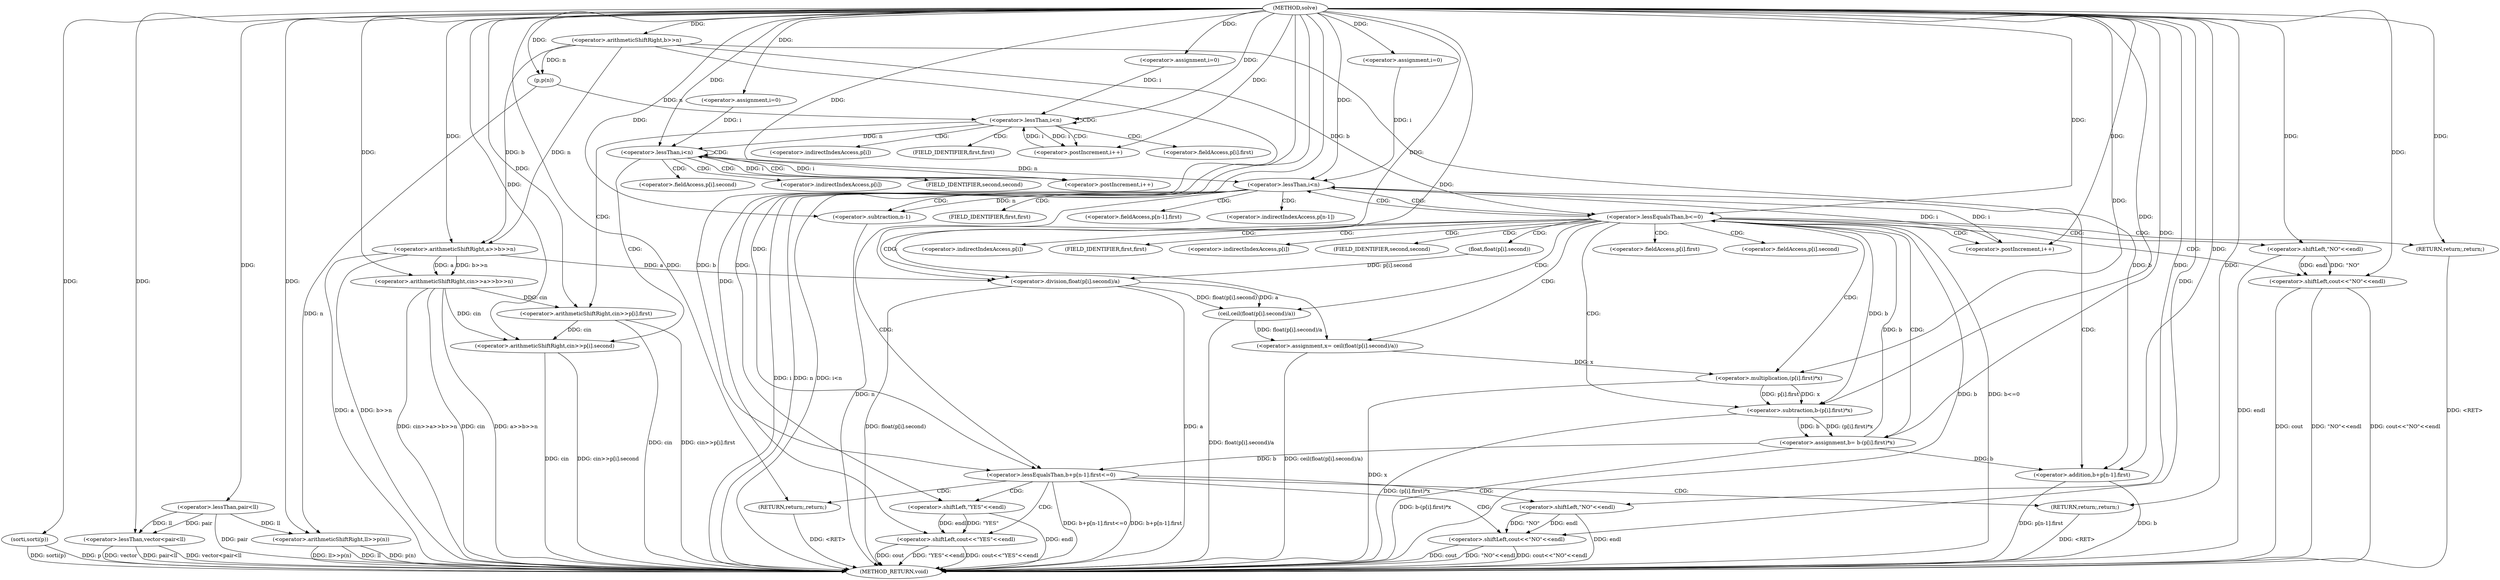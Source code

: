 digraph "solve" {  
"1000103" [label = "(METHOD,solve)" ]
"1000235" [label = "(METHOD_RETURN,void)" ]
"1000108" [label = "(<operator>.arithmeticShiftRight,cin>>a>>b>>n)" ]
"1000161" [label = "(sorti,sorti(p))" ]
"1000116" [label = "(<operator>.lessThan,vector<pair<ll)" ]
"1000121" [label = "(<operator>.arithmeticShiftRight,ll>>p(n))" ]
"1000127" [label = "(<operator>.assignment,i=0)" ]
"1000130" [label = "(<operator>.lessThan,i<n)" ]
"1000133" [label = "(<operator>.postIncrement,i++)" ]
"1000145" [label = "(<operator>.assignment,i=0)" ]
"1000148" [label = "(<operator>.lessThan,i<n)" ]
"1000151" [label = "(<operator>.postIncrement,i++)" ]
"1000165" [label = "(<operator>.assignment,i=0)" ]
"1000168" [label = "(<operator>.lessThan,i<n)" ]
"1000171" [label = "(<operator>.postIncrement,i++)" ]
"1000209" [label = "(<operator>.lessEqualsThan,b+p[n-1].first<=0)" ]
"1000110" [label = "(<operator>.arithmeticShiftRight,a>>b>>n)" ]
"1000136" [label = "(<operator>.arithmeticShiftRight,cin>>p[i].first)" ]
"1000154" [label = "(<operator>.arithmeticShiftRight,cin>>p[i].second)" ]
"1000186" [label = "(<operator>.assignment,x= ceil(float(p[i].second)/a))" ]
"1000197" [label = "(<operator>.assignment,b= b-(p[i].first)*x)" ]
"1000221" [label = "(<operator>.shiftLeft,cout<<\"NO\"<<endl)" ]
"1000226" [label = "(RETURN,return;,return;)" ]
"1000112" [label = "(<operator>.arithmeticShiftRight,b>>n)" ]
"1000118" [label = "(<operator>.lessThan,pair<ll)" ]
"1000123" [label = "(p,p(n))" ]
"1000175" [label = "(<operator>.lessEqualsThan,b<=0)" ]
"1000210" [label = "(<operator>.addition,b+p[n-1].first)" ]
"1000229" [label = "(<operator>.shiftLeft,cout<<\"YES\"<<endl)" ]
"1000234" [label = "(RETURN,return;,return;)" ]
"1000179" [label = "(<operator>.shiftLeft,cout<<\"NO\"<<endl)" ]
"1000184" [label = "(RETURN,return;,return;)" ]
"1000188" [label = "(ceil,ceil(float(p[i].second)/a))" ]
"1000199" [label = "(<operator>.subtraction,b-(p[i].first)*x)" ]
"1000223" [label = "(<operator>.shiftLeft,\"NO\"<<endl)" ]
"1000189" [label = "(<operator>.division,float(p[i].second)/a)" ]
"1000201" [label = "(<operator>.multiplication,(p[i].first)*x)" ]
"1000231" [label = "(<operator>.shiftLeft,\"YES\"<<endl)" ]
"1000181" [label = "(<operator>.shiftLeft,\"NO\"<<endl)" ]
"1000190" [label = "(float,float(p[i].second))" ]
"1000215" [label = "(<operator>.subtraction,n-1)" ]
"1000138" [label = "(<operator>.fieldAccess,p[i].first)" ]
"1000156" [label = "(<operator>.fieldAccess,p[i].second)" ]
"1000212" [label = "(<operator>.fieldAccess,p[n-1].first)" ]
"1000139" [label = "(<operator>.indirectIndexAccess,p[i])" ]
"1000142" [label = "(FIELD_IDENTIFIER,first,first)" ]
"1000157" [label = "(<operator>.indirectIndexAccess,p[i])" ]
"1000160" [label = "(FIELD_IDENTIFIER,second,second)" ]
"1000213" [label = "(<operator>.indirectIndexAccess,p[n-1])" ]
"1000218" [label = "(FIELD_IDENTIFIER,first,first)" ]
"1000202" [label = "(<operator>.fieldAccess,p[i].first)" ]
"1000191" [label = "(<operator>.fieldAccess,p[i].second)" ]
"1000203" [label = "(<operator>.indirectIndexAccess,p[i])" ]
"1000206" [label = "(FIELD_IDENTIFIER,first,first)" ]
"1000192" [label = "(<operator>.indirectIndexAccess,p[i])" ]
"1000195" [label = "(FIELD_IDENTIFIER,second,second)" ]
  "1000234" -> "1000235"  [ label = "DDG: <RET>"] 
  "1000184" -> "1000235"  [ label = "DDG: <RET>"] 
  "1000226" -> "1000235"  [ label = "DDG: <RET>"] 
  "1000108" -> "1000235"  [ label = "DDG: cin"] 
  "1000110" -> "1000235"  [ label = "DDG: a"] 
  "1000110" -> "1000235"  [ label = "DDG: b>>n"] 
  "1000108" -> "1000235"  [ label = "DDG: a>>b>>n"] 
  "1000108" -> "1000235"  [ label = "DDG: cin>>a>>b>>n"] 
  "1000116" -> "1000235"  [ label = "DDG: pair<ll"] 
  "1000116" -> "1000235"  [ label = "DDG: vector<pair<ll"] 
  "1000121" -> "1000235"  [ label = "DDG: ll"] 
  "1000121" -> "1000235"  [ label = "DDG: p(n)"] 
  "1000121" -> "1000235"  [ label = "DDG: ll>>p(n)"] 
  "1000161" -> "1000235"  [ label = "DDG: p"] 
  "1000161" -> "1000235"  [ label = "DDG: sorti(p)"] 
  "1000168" -> "1000235"  [ label = "DDG: i"] 
  "1000168" -> "1000235"  [ label = "DDG: n"] 
  "1000168" -> "1000235"  [ label = "DDG: i<n"] 
  "1000210" -> "1000235"  [ label = "DDG: b"] 
  "1000215" -> "1000235"  [ label = "DDG: n"] 
  "1000210" -> "1000235"  [ label = "DDG: p[n-1].first"] 
  "1000209" -> "1000235"  [ label = "DDG: b+p[n-1].first"] 
  "1000209" -> "1000235"  [ label = "DDG: b+p[n-1].first<=0"] 
  "1000229" -> "1000235"  [ label = "DDG: cout"] 
  "1000231" -> "1000235"  [ label = "DDG: endl"] 
  "1000229" -> "1000235"  [ label = "DDG: \"YES\"<<endl"] 
  "1000229" -> "1000235"  [ label = "DDG: cout<<\"YES\"<<endl"] 
  "1000221" -> "1000235"  [ label = "DDG: cout"] 
  "1000223" -> "1000235"  [ label = "DDG: endl"] 
  "1000221" -> "1000235"  [ label = "DDG: \"NO\"<<endl"] 
  "1000221" -> "1000235"  [ label = "DDG: cout<<\"NO\"<<endl"] 
  "1000175" -> "1000235"  [ label = "DDG: b"] 
  "1000175" -> "1000235"  [ label = "DDG: b<=0"] 
  "1000189" -> "1000235"  [ label = "DDG: float(p[i].second)"] 
  "1000189" -> "1000235"  [ label = "DDG: a"] 
  "1000188" -> "1000235"  [ label = "DDG: float(p[i].second)/a"] 
  "1000186" -> "1000235"  [ label = "DDG: ceil(float(p[i].second)/a)"] 
  "1000201" -> "1000235"  [ label = "DDG: x"] 
  "1000199" -> "1000235"  [ label = "DDG: (p[i].first)*x"] 
  "1000197" -> "1000235"  [ label = "DDG: b-(p[i].first)*x"] 
  "1000179" -> "1000235"  [ label = "DDG: cout"] 
  "1000181" -> "1000235"  [ label = "DDG: endl"] 
  "1000179" -> "1000235"  [ label = "DDG: \"NO\"<<endl"] 
  "1000179" -> "1000235"  [ label = "DDG: cout<<\"NO\"<<endl"] 
  "1000154" -> "1000235"  [ label = "DDG: cin"] 
  "1000154" -> "1000235"  [ label = "DDG: cin>>p[i].second"] 
  "1000136" -> "1000235"  [ label = "DDG: cin"] 
  "1000136" -> "1000235"  [ label = "DDG: cin>>p[i].first"] 
  "1000116" -> "1000235"  [ label = "DDG: vector"] 
  "1000118" -> "1000235"  [ label = "DDG: pair"] 
  "1000103" -> "1000108"  [ label = "DDG: "] 
  "1000110" -> "1000108"  [ label = "DDG: b>>n"] 
  "1000110" -> "1000108"  [ label = "DDG: a"] 
  "1000103" -> "1000127"  [ label = "DDG: "] 
  "1000103" -> "1000145"  [ label = "DDG: "] 
  "1000103" -> "1000161"  [ label = "DDG: "] 
  "1000103" -> "1000165"  [ label = "DDG: "] 
  "1000103" -> "1000110"  [ label = "DDG: "] 
  "1000112" -> "1000110"  [ label = "DDG: b"] 
  "1000112" -> "1000110"  [ label = "DDG: n"] 
  "1000103" -> "1000116"  [ label = "DDG: "] 
  "1000118" -> "1000116"  [ label = "DDG: ll"] 
  "1000118" -> "1000116"  [ label = "DDG: pair"] 
  "1000118" -> "1000121"  [ label = "DDG: ll"] 
  "1000103" -> "1000121"  [ label = "DDG: "] 
  "1000123" -> "1000121"  [ label = "DDG: n"] 
  "1000127" -> "1000130"  [ label = "DDG: i"] 
  "1000133" -> "1000130"  [ label = "DDG: i"] 
  "1000103" -> "1000130"  [ label = "DDG: "] 
  "1000123" -> "1000130"  [ label = "DDG: n"] 
  "1000130" -> "1000133"  [ label = "DDG: i"] 
  "1000103" -> "1000133"  [ label = "DDG: "] 
  "1000145" -> "1000148"  [ label = "DDG: i"] 
  "1000151" -> "1000148"  [ label = "DDG: i"] 
  "1000103" -> "1000148"  [ label = "DDG: "] 
  "1000130" -> "1000148"  [ label = "DDG: n"] 
  "1000148" -> "1000151"  [ label = "DDG: i"] 
  "1000103" -> "1000151"  [ label = "DDG: "] 
  "1000165" -> "1000168"  [ label = "DDG: i"] 
  "1000171" -> "1000168"  [ label = "DDG: i"] 
  "1000103" -> "1000168"  [ label = "DDG: "] 
  "1000148" -> "1000168"  [ label = "DDG: n"] 
  "1000168" -> "1000171"  [ label = "DDG: i"] 
  "1000103" -> "1000171"  [ label = "DDG: "] 
  "1000188" -> "1000186"  [ label = "DDG: float(p[i].second)/a"] 
  "1000199" -> "1000197"  [ label = "DDG: (p[i].first)*x"] 
  "1000199" -> "1000197"  [ label = "DDG: b"] 
  "1000112" -> "1000209"  [ label = "DDG: b"] 
  "1000197" -> "1000209"  [ label = "DDG: b"] 
  "1000103" -> "1000209"  [ label = "DDG: "] 
  "1000103" -> "1000226"  [ label = "DDG: "] 
  "1000103" -> "1000112"  [ label = "DDG: "] 
  "1000103" -> "1000118"  [ label = "DDG: "] 
  "1000112" -> "1000123"  [ label = "DDG: n"] 
  "1000103" -> "1000123"  [ label = "DDG: "] 
  "1000108" -> "1000136"  [ label = "DDG: cin"] 
  "1000103" -> "1000136"  [ label = "DDG: "] 
  "1000108" -> "1000154"  [ label = "DDG: cin"] 
  "1000136" -> "1000154"  [ label = "DDG: cin"] 
  "1000103" -> "1000154"  [ label = "DDG: "] 
  "1000103" -> "1000186"  [ label = "DDG: "] 
  "1000103" -> "1000197"  [ label = "DDG: "] 
  "1000112" -> "1000210"  [ label = "DDG: b"] 
  "1000197" -> "1000210"  [ label = "DDG: b"] 
  "1000103" -> "1000210"  [ label = "DDG: "] 
  "1000103" -> "1000221"  [ label = "DDG: "] 
  "1000223" -> "1000221"  [ label = "DDG: endl"] 
  "1000223" -> "1000221"  [ label = "DDG: \"NO\""] 
  "1000103" -> "1000234"  [ label = "DDG: "] 
  "1000112" -> "1000175"  [ label = "DDG: b"] 
  "1000197" -> "1000175"  [ label = "DDG: b"] 
  "1000103" -> "1000175"  [ label = "DDG: "] 
  "1000103" -> "1000184"  [ label = "DDG: "] 
  "1000189" -> "1000188"  [ label = "DDG: float(p[i].second)"] 
  "1000189" -> "1000188"  [ label = "DDG: a"] 
  "1000175" -> "1000199"  [ label = "DDG: b"] 
  "1000103" -> "1000199"  [ label = "DDG: "] 
  "1000201" -> "1000199"  [ label = "DDG: p[i].first"] 
  "1000201" -> "1000199"  [ label = "DDG: x"] 
  "1000103" -> "1000223"  [ label = "DDG: "] 
  "1000103" -> "1000229"  [ label = "DDG: "] 
  "1000231" -> "1000229"  [ label = "DDG: endl"] 
  "1000231" -> "1000229"  [ label = "DDG: \"YES\""] 
  "1000103" -> "1000179"  [ label = "DDG: "] 
  "1000181" -> "1000179"  [ label = "DDG: \"NO\""] 
  "1000181" -> "1000179"  [ label = "DDG: endl"] 
  "1000190" -> "1000189"  [ label = "DDG: p[i].second"] 
  "1000110" -> "1000189"  [ label = "DDG: a"] 
  "1000103" -> "1000189"  [ label = "DDG: "] 
  "1000186" -> "1000201"  [ label = "DDG: x"] 
  "1000103" -> "1000201"  [ label = "DDG: "] 
  "1000103" -> "1000231"  [ label = "DDG: "] 
  "1000103" -> "1000181"  [ label = "DDG: "] 
  "1000168" -> "1000215"  [ label = "DDG: n"] 
  "1000103" -> "1000215"  [ label = "DDG: "] 
  "1000130" -> "1000142"  [ label = "CDG: "] 
  "1000130" -> "1000139"  [ label = "CDG: "] 
  "1000130" -> "1000133"  [ label = "CDG: "] 
  "1000130" -> "1000136"  [ label = "CDG: "] 
  "1000130" -> "1000130"  [ label = "CDG: "] 
  "1000130" -> "1000138"  [ label = "CDG: "] 
  "1000148" -> "1000156"  [ label = "CDG: "] 
  "1000148" -> "1000148"  [ label = "CDG: "] 
  "1000148" -> "1000157"  [ label = "CDG: "] 
  "1000148" -> "1000154"  [ label = "CDG: "] 
  "1000148" -> "1000151"  [ label = "CDG: "] 
  "1000148" -> "1000160"  [ label = "CDG: "] 
  "1000168" -> "1000213"  [ label = "CDG: "] 
  "1000168" -> "1000212"  [ label = "CDG: "] 
  "1000168" -> "1000210"  [ label = "CDG: "] 
  "1000168" -> "1000215"  [ label = "CDG: "] 
  "1000168" -> "1000175"  [ label = "CDG: "] 
  "1000168" -> "1000218"  [ label = "CDG: "] 
  "1000168" -> "1000209"  [ label = "CDG: "] 
  "1000209" -> "1000221"  [ label = "CDG: "] 
  "1000209" -> "1000229"  [ label = "CDG: "] 
  "1000209" -> "1000234"  [ label = "CDG: "] 
  "1000209" -> "1000231"  [ label = "CDG: "] 
  "1000209" -> "1000223"  [ label = "CDG: "] 
  "1000209" -> "1000226"  [ label = "CDG: "] 
  "1000175" -> "1000191"  [ label = "CDG: "] 
  "1000175" -> "1000199"  [ label = "CDG: "] 
  "1000175" -> "1000195"  [ label = "CDG: "] 
  "1000175" -> "1000197"  [ label = "CDG: "] 
  "1000175" -> "1000186"  [ label = "CDG: "] 
  "1000175" -> "1000189"  [ label = "CDG: "] 
  "1000175" -> "1000168"  [ label = "CDG: "] 
  "1000175" -> "1000188"  [ label = "CDG: "] 
  "1000175" -> "1000206"  [ label = "CDG: "] 
  "1000175" -> "1000203"  [ label = "CDG: "] 
  "1000175" -> "1000190"  [ label = "CDG: "] 
  "1000175" -> "1000201"  [ label = "CDG: "] 
  "1000175" -> "1000202"  [ label = "CDG: "] 
  "1000175" -> "1000171"  [ label = "CDG: "] 
  "1000175" -> "1000179"  [ label = "CDG: "] 
  "1000175" -> "1000192"  [ label = "CDG: "] 
  "1000175" -> "1000184"  [ label = "CDG: "] 
  "1000175" -> "1000181"  [ label = "CDG: "] 
}
